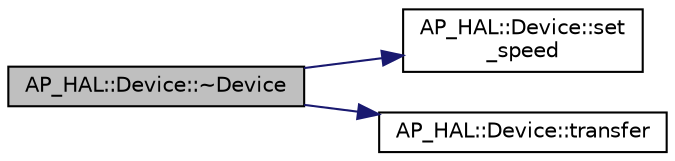 digraph "AP_HAL::Device::~Device"
{
 // INTERACTIVE_SVG=YES
  edge [fontname="Helvetica",fontsize="10",labelfontname="Helvetica",labelfontsize="10"];
  node [fontname="Helvetica",fontsize="10",shape=record];
  rankdir="LR";
  Node1 [label="AP_HAL::Device::~Device",height=0.2,width=0.4,color="black", fillcolor="grey75", style="filled", fontcolor="black"];
  Node1 -> Node2 [color="midnightblue",fontsize="10",style="solid",fontname="Helvetica"];
  Node2 [label="AP_HAL::Device::set\l_speed",height=0.2,width=0.4,color="black", fillcolor="white", style="filled",URL="$classAP__HAL_1_1Device.html#ab8df2848215253ccd70298be7bb52339"];
  Node1 -> Node3 [color="midnightblue",fontsize="10",style="solid",fontname="Helvetica"];
  Node3 [label="AP_HAL::Device::transfer",height=0.2,width=0.4,color="black", fillcolor="white", style="filled",URL="$classAP__HAL_1_1Device.html#a2af24b5f93b678af718b65a606e538b0"];
}
